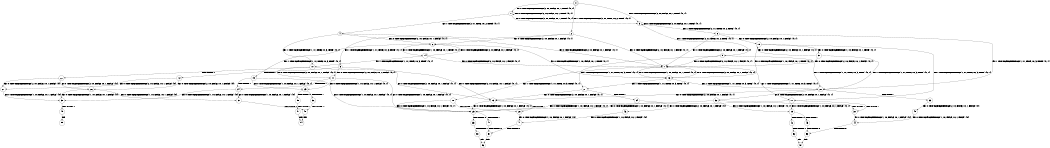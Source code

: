 digraph BCG {
size = "7, 10.5";
center = TRUE;
node [shape = circle];
0 [peripheries = 2];
0 -> 1 [label = "EX !0 !ATOMIC_EXCH_BRANCH (2, +0, FALSE, +0, 1, TRUE) !{0, 1}"];
0 -> 2 [label = "EX !1 !ATOMIC_EXCH_BRANCH (2, +1, TRUE, +0, 2, TRUE) !{0, 1}"];
0 -> 3 [label = "EX !0 !ATOMIC_EXCH_BRANCH (2, +0, FALSE, +0, 1, TRUE) !{0, 1}"];
1 -> 1 [label = "EX !0 !ATOMIC_EXCH_BRANCH (2, +0, FALSE, +0, 1, TRUE) !{0, 1}"];
1 -> 4 [label = "EX !1 !ATOMIC_EXCH_BRANCH (2, +1, TRUE, +0, 2, TRUE) !{0, 1}"];
1 -> 3 [label = "EX !0 !ATOMIC_EXCH_BRANCH (2, +0, FALSE, +0, 1, TRUE) !{0, 1}"];
2 -> 5 [label = "EX !1 !ATOMIC_EXCH_BRANCH (1, +1, TRUE, +0, 3, TRUE) !{0, 1}"];
2 -> 6 [label = "EX !0 !ATOMIC_EXCH_BRANCH (2, +0, FALSE, +0, 1, FALSE) !{0, 1}"];
2 -> 7 [label = "EX !0 !ATOMIC_EXCH_BRANCH (2, +0, FALSE, +0, 1, FALSE) !{0, 1}"];
3 -> 8 [label = "EX !1 !ATOMIC_EXCH_BRANCH (2, +1, TRUE, +0, 2, TRUE) !{0, 1}"];
3 -> 3 [label = "EX !0 !ATOMIC_EXCH_BRANCH (2, +0, FALSE, +0, 1, TRUE) !{0, 1}"];
3 -> 9 [label = "EX !1 !ATOMIC_EXCH_BRANCH (2, +1, TRUE, +0, 2, TRUE) !{0, 1}"];
4 -> 6 [label = "EX !0 !ATOMIC_EXCH_BRANCH (2, +0, FALSE, +0, 1, FALSE) !{0, 1}"];
4 -> 10 [label = "EX !1 !ATOMIC_EXCH_BRANCH (1, +1, TRUE, +0, 3, TRUE) !{0, 1}"];
4 -> 7 [label = "EX !0 !ATOMIC_EXCH_BRANCH (2, +0, FALSE, +0, 1, FALSE) !{0, 1}"];
5 -> 11 [label = "EX !0 !ATOMIC_EXCH_BRANCH (2, +0, FALSE, +0, 1, FALSE) !{0, 1}"];
5 -> 12 [label = "TERMINATE !1"];
5 -> 13 [label = "EX !0 !ATOMIC_EXCH_BRANCH (2, +0, FALSE, +0, 1, FALSE) !{0, 1}"];
6 -> 14 [label = "EX !0 !ATOMIC_EXCH_BRANCH (1, +0, FALSE, +0, 1, TRUE) !{0, 1}"];
6 -> 15 [label = "EX !1 !ATOMIC_EXCH_BRANCH (1, +1, TRUE, +0, 3, TRUE) !{0, 1}"];
6 -> 16 [label = "EX !0 !ATOMIC_EXCH_BRANCH (1, +0, FALSE, +0, 1, TRUE) !{0, 1}"];
7 -> 17 [label = "EX !1 !ATOMIC_EXCH_BRANCH (1, +1, TRUE, +0, 3, TRUE) !{0, 1}"];
7 -> 16 [label = "EX !0 !ATOMIC_EXCH_BRANCH (1, +0, FALSE, +0, 1, TRUE) !{0, 1}"];
7 -> 18 [label = "EX !1 !ATOMIC_EXCH_BRANCH (1, +1, TRUE, +0, 3, TRUE) !{0, 1}"];
8 -> 19 [label = "EX !0 !ATOMIC_EXCH_BRANCH (2, +0, FALSE, +0, 1, FALSE) !{0, 1}"];
8 -> 20 [label = "EX !1 !ATOMIC_EXCH_BRANCH (1, +1, TRUE, +0, 3, TRUE) !{0, 1}"];
8 -> 7 [label = "EX !0 !ATOMIC_EXCH_BRANCH (2, +0, FALSE, +0, 1, FALSE) !{0, 1}"];
9 -> 20 [label = "EX !1 !ATOMIC_EXCH_BRANCH (1, +1, TRUE, +0, 3, TRUE) !{0, 1}"];
9 -> 7 [label = "EX !0 !ATOMIC_EXCH_BRANCH (2, +0, FALSE, +0, 1, FALSE) !{0, 1}"];
9 -> 21 [label = "EX !1 !ATOMIC_EXCH_BRANCH (1, +1, TRUE, +0, 3, TRUE) !{0, 1}"];
10 -> 11 [label = "EX !0 !ATOMIC_EXCH_BRANCH (2, +0, FALSE, +0, 1, FALSE) !{0, 1}"];
10 -> 22 [label = "TERMINATE !1"];
10 -> 13 [label = "EX !0 !ATOMIC_EXCH_BRANCH (2, +0, FALSE, +0, 1, FALSE) !{0, 1}"];
11 -> 23 [label = "EX !0 !ATOMIC_EXCH_BRANCH (1, +0, FALSE, +0, 1, FALSE) !{0, 1}"];
11 -> 24 [label = "TERMINATE !1"];
11 -> 25 [label = "EX !0 !ATOMIC_EXCH_BRANCH (1, +0, FALSE, +0, 1, FALSE) !{0, 1}"];
12 -> 26 [label = "EX !0 !ATOMIC_EXCH_BRANCH (2, +0, FALSE, +0, 1, FALSE) !{0}"];
12 -> 27 [label = "EX !0 !ATOMIC_EXCH_BRANCH (2, +0, FALSE, +0, 1, FALSE) !{0}"];
13 -> 25 [label = "EX !0 !ATOMIC_EXCH_BRANCH (1, +0, FALSE, +0, 1, FALSE) !{0, 1}"];
13 -> 28 [label = "TERMINATE !1"];
14 -> 6 [label = "EX !0 !ATOMIC_EXCH_BRANCH (2, +0, FALSE, +0, 1, FALSE) !{0, 1}"];
14 -> 10 [label = "EX !1 !ATOMIC_EXCH_BRANCH (1, +1, TRUE, +0, 3, TRUE) !{0, 1}"];
14 -> 7 [label = "EX !0 !ATOMIC_EXCH_BRANCH (2, +0, FALSE, +0, 1, FALSE) !{0, 1}"];
15 -> 23 [label = "EX !0 !ATOMIC_EXCH_BRANCH (1, +0, FALSE, +0, 1, FALSE) !{0, 1}"];
15 -> 24 [label = "TERMINATE !1"];
15 -> 25 [label = "EX !0 !ATOMIC_EXCH_BRANCH (1, +0, FALSE, +0, 1, FALSE) !{0, 1}"];
16 -> 20 [label = "EX !1 !ATOMIC_EXCH_BRANCH (1, +1, TRUE, +0, 3, TRUE) !{0, 1}"];
16 -> 7 [label = "EX !0 !ATOMIC_EXCH_BRANCH (2, +0, FALSE, +0, 1, FALSE) !{0, 1}"];
16 -> 21 [label = "EX !1 !ATOMIC_EXCH_BRANCH (1, +1, TRUE, +0, 3, TRUE) !{0, 1}"];
17 -> 29 [label = "EX !0 !ATOMIC_EXCH_BRANCH (1, +0, FALSE, +0, 1, FALSE) !{0, 1}"];
17 -> 30 [label = "TERMINATE !1"];
17 -> 25 [label = "EX !0 !ATOMIC_EXCH_BRANCH (1, +0, FALSE, +0, 1, FALSE) !{0, 1}"];
18 -> 25 [label = "EX !0 !ATOMIC_EXCH_BRANCH (1, +0, FALSE, +0, 1, FALSE) !{0, 1}"];
18 -> 28 [label = "TERMINATE !1"];
19 -> 31 [label = "EX !0 !ATOMIC_EXCH_BRANCH (1, +0, FALSE, +0, 1, TRUE) !{0, 1}"];
19 -> 17 [label = "EX !1 !ATOMIC_EXCH_BRANCH (1, +1, TRUE, +0, 3, TRUE) !{0, 1}"];
19 -> 16 [label = "EX !0 !ATOMIC_EXCH_BRANCH (1, +0, FALSE, +0, 1, TRUE) !{0, 1}"];
20 -> 32 [label = "EX !0 !ATOMIC_EXCH_BRANCH (2, +0, FALSE, +0, 1, FALSE) !{0, 1}"];
20 -> 33 [label = "TERMINATE !1"];
20 -> 13 [label = "EX !0 !ATOMIC_EXCH_BRANCH (2, +0, FALSE, +0, 1, FALSE) !{0, 1}"];
21 -> 13 [label = "EX !0 !ATOMIC_EXCH_BRANCH (2, +0, FALSE, +0, 1, FALSE) !{0, 1}"];
21 -> 34 [label = "TERMINATE !1"];
22 -> 26 [label = "EX !0 !ATOMIC_EXCH_BRANCH (2, +0, FALSE, +0, 1, FALSE) !{0}"];
22 -> 27 [label = "EX !0 !ATOMIC_EXCH_BRANCH (2, +0, FALSE, +0, 1, FALSE) !{0}"];
23 -> 35 [label = "TERMINATE !0"];
23 -> 36 [label = "TERMINATE !1"];
24 -> 37 [label = "EX !0 !ATOMIC_EXCH_BRANCH (1, +0, FALSE, +0, 1, FALSE) !{0}"];
24 -> 38 [label = "EX !0 !ATOMIC_EXCH_BRANCH (1, +0, FALSE, +0, 1, FALSE) !{0}"];
25 -> 39 [label = "TERMINATE !0"];
25 -> 40 [label = "TERMINATE !1"];
26 -> 37 [label = "EX !0 !ATOMIC_EXCH_BRANCH (1, +0, FALSE, +0, 1, FALSE) !{0}"];
26 -> 38 [label = "EX !0 !ATOMIC_EXCH_BRANCH (1, +0, FALSE, +0, 1, FALSE) !{0}"];
27 -> 38 [label = "EX !0 !ATOMIC_EXCH_BRANCH (1, +0, FALSE, +0, 1, FALSE) !{0}"];
28 -> 41 [label = "EX !0 !ATOMIC_EXCH_BRANCH (1, +0, FALSE, +0, 1, FALSE) !{0}"];
29 -> 42 [label = "TERMINATE !0"];
29 -> 43 [label = "TERMINATE !1"];
30 -> 44 [label = "EX !0 !ATOMIC_EXCH_BRANCH (1, +0, FALSE, +0, 1, FALSE) !{0}"];
31 -> 19 [label = "EX !0 !ATOMIC_EXCH_BRANCH (2, +0, FALSE, +0, 1, FALSE) !{0, 1}"];
31 -> 20 [label = "EX !1 !ATOMIC_EXCH_BRANCH (1, +1, TRUE, +0, 3, TRUE) !{0, 1}"];
31 -> 7 [label = "EX !0 !ATOMIC_EXCH_BRANCH (2, +0, FALSE, +0, 1, FALSE) !{0, 1}"];
32 -> 29 [label = "EX !0 !ATOMIC_EXCH_BRANCH (1, +0, FALSE, +0, 1, FALSE) !{0, 1}"];
32 -> 30 [label = "TERMINATE !1"];
32 -> 25 [label = "EX !0 !ATOMIC_EXCH_BRANCH (1, +0, FALSE, +0, 1, FALSE) !{0, 1}"];
33 -> 45 [label = "EX !0 !ATOMIC_EXCH_BRANCH (2, +0, FALSE, +0, 1, FALSE) !{0}"];
34 -> 46 [label = "EX !0 !ATOMIC_EXCH_BRANCH (2, +0, FALSE, +0, 1, FALSE) !{0}"];
35 -> 47 [label = "TERMINATE !1"];
36 -> 48 [label = "TERMINATE !0"];
37 -> 48 [label = "TERMINATE !0"];
38 -> 49 [label = "TERMINATE !0"];
39 -> 50 [label = "TERMINATE !1"];
40 -> 51 [label = "TERMINATE !0"];
41 -> 51 [label = "TERMINATE !0"];
42 -> 52 [label = "TERMINATE !1"];
43 -> 53 [label = "TERMINATE !0"];
44 -> 53 [label = "TERMINATE !0"];
45 -> 44 [label = "EX !0 !ATOMIC_EXCH_BRANCH (1, +0, FALSE, +0, 1, FALSE) !{0}"];
46 -> 41 [label = "EX !0 !ATOMIC_EXCH_BRANCH (1, +0, FALSE, +0, 1, FALSE) !{0}"];
47 -> 54 [label = "exit"];
48 -> 54 [label = "exit"];
49 -> 55 [label = "exit"];
50 -> 56 [label = "exit"];
51 -> 56 [label = "exit"];
52 -> 57 [label = "exit"];
53 -> 57 [label = "exit"];
}
